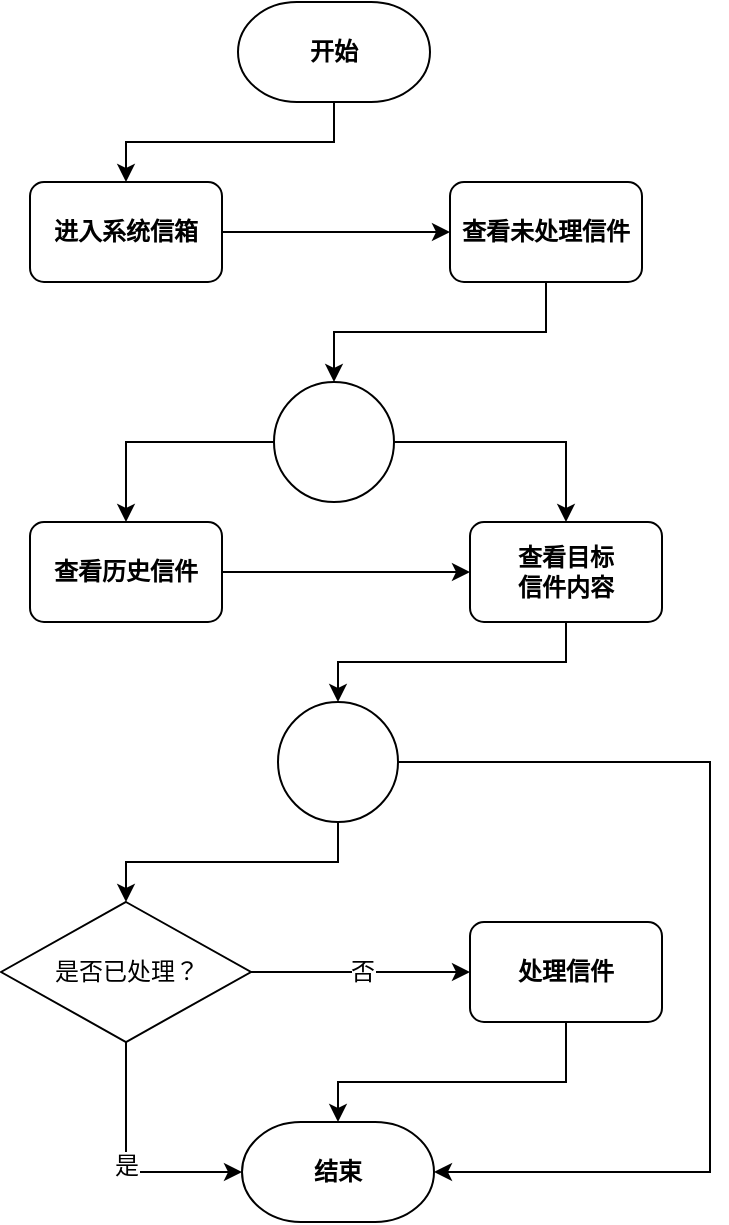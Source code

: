 <mxfile version="13.7.3" type="device"><diagram id="5VH593BgSbpg_E1WHyjB" name="第 1 页"><mxGraphModel dx="1037" dy="609" grid="1" gridSize="10" guides="1" tooltips="1" connect="1" arrows="1" fold="1" page="1" pageScale="1" pageWidth="827" pageHeight="1169" math="0" shadow="0"><root><mxCell id="0"/><mxCell id="1" parent="0"/><mxCell id="fruTUjLJEzpcpsjcOCLT-52" style="edgeStyle=orthogonalEdgeStyle;rounded=0;orthogonalLoop=1;jettySize=auto;html=1;exitX=0.5;exitY=1;exitDx=0;exitDy=0;exitPerimeter=0;entryX=0.5;entryY=0;entryDx=0;entryDy=0;fontSize=12;strokeWidth=1;" parent="1" source="fruTUjLJEzpcpsjcOCLT-31" target="fruTUjLJEzpcpsjcOCLT-32" edge="1"><mxGeometry relative="1" as="geometry"/></mxCell><mxCell id="fruTUjLJEzpcpsjcOCLT-31" value="开始" style="strokeWidth=1;html=1;shape=mxgraph.flowchart.terminator;whiteSpace=wrap;fontSize=12;fontStyle=1" parent="1" vertex="1"><mxGeometry x="364" y="350" width="96" height="50" as="geometry"/></mxCell><mxCell id="fruTUjLJEzpcpsjcOCLT-53" style="edgeStyle=orthogonalEdgeStyle;rounded=0;orthogonalLoop=1;jettySize=auto;html=1;exitX=1;exitY=0.5;exitDx=0;exitDy=0;entryX=0;entryY=0.5;entryDx=0;entryDy=0;fontSize=12;strokeWidth=1;" parent="1" source="fruTUjLJEzpcpsjcOCLT-32" target="fruTUjLJEzpcpsjcOCLT-37" edge="1"><mxGeometry relative="1" as="geometry"/></mxCell><mxCell id="fruTUjLJEzpcpsjcOCLT-32" value="进入系统信箱" style="rounded=1;whiteSpace=wrap;html=1;absoluteArcSize=1;arcSize=14;strokeWidth=1;fontSize=12;fontStyle=1" parent="1" vertex="1"><mxGeometry x="260" y="440" width="96" height="50" as="geometry"/></mxCell><mxCell id="fruTUjLJEzpcpsjcOCLT-51" style="edgeStyle=orthogonalEdgeStyle;rounded=0;orthogonalLoop=1;jettySize=auto;html=1;exitX=0.5;exitY=1;exitDx=0;exitDy=0;entryX=0.5;entryY=0;entryDx=0;entryDy=0;entryPerimeter=0;fontSize=12;strokeWidth=1;" parent="1" source="fruTUjLJEzpcpsjcOCLT-37" target="fruTUjLJEzpcpsjcOCLT-40" edge="1"><mxGeometry relative="1" as="geometry"/></mxCell><mxCell id="fruTUjLJEzpcpsjcOCLT-37" value="查看未处理信件" style="rounded=1;whiteSpace=wrap;html=1;absoluteArcSize=1;arcSize=14;strokeWidth=1;fontSize=12;fontStyle=1" parent="1" vertex="1"><mxGeometry x="470" y="440" width="96" height="50" as="geometry"/></mxCell><mxCell id="fruTUjLJEzpcpsjcOCLT-50" value="" style="edgeStyle=orthogonalEdgeStyle;rounded=0;orthogonalLoop=1;jettySize=auto;html=1;fontSize=12;strokeWidth=1;" parent="1" source="fruTUjLJEzpcpsjcOCLT-39" target="fruTUjLJEzpcpsjcOCLT-44" edge="1"><mxGeometry relative="1" as="geometry"/></mxCell><mxCell id="fruTUjLJEzpcpsjcOCLT-39" value="查看历史信件" style="rounded=1;whiteSpace=wrap;html=1;absoluteArcSize=1;arcSize=14;strokeWidth=1;fontSize=12;fontStyle=1" parent="1" vertex="1"><mxGeometry x="260" y="610" width="96" height="50" as="geometry"/></mxCell><mxCell id="fruTUjLJEzpcpsjcOCLT-43" style="edgeStyle=orthogonalEdgeStyle;rounded=0;orthogonalLoop=1;jettySize=auto;html=1;exitX=0;exitY=0.5;exitDx=0;exitDy=0;exitPerimeter=0;entryX=0.5;entryY=0;entryDx=0;entryDy=0;fontSize=12;strokeWidth=1;" parent="1" source="fruTUjLJEzpcpsjcOCLT-40" target="fruTUjLJEzpcpsjcOCLT-39" edge="1"><mxGeometry relative="1" as="geometry"/></mxCell><mxCell id="fruTUjLJEzpcpsjcOCLT-45" style="edgeStyle=orthogonalEdgeStyle;rounded=0;orthogonalLoop=1;jettySize=auto;html=1;exitX=1;exitY=0.5;exitDx=0;exitDy=0;exitPerimeter=0;fontSize=12;strokeWidth=1;" parent="1" source="fruTUjLJEzpcpsjcOCLT-40" target="fruTUjLJEzpcpsjcOCLT-44" edge="1"><mxGeometry relative="1" as="geometry"/></mxCell><mxCell id="fruTUjLJEzpcpsjcOCLT-40" value="" style="verticalLabelPosition=bottom;verticalAlign=top;html=1;shape=mxgraph.flowchart.on-page_reference;strokeWidth=1;fontSize=12;" parent="1" vertex="1"><mxGeometry x="382" y="540" width="60" height="60" as="geometry"/></mxCell><mxCell id="fruTUjLJEzpcpsjcOCLT-55" style="edgeStyle=orthogonalEdgeStyle;rounded=0;orthogonalLoop=1;jettySize=auto;html=1;exitX=0.5;exitY=1;exitDx=0;exitDy=0;entryX=0.5;entryY=0;entryDx=0;entryDy=0;entryPerimeter=0;fontSize=12;strokeWidth=1;" parent="1" source="fruTUjLJEzpcpsjcOCLT-44" target="fruTUjLJEzpcpsjcOCLT-49" edge="1"><mxGeometry relative="1" as="geometry"/></mxCell><mxCell id="fruTUjLJEzpcpsjcOCLT-44" value="查看目标&lt;br&gt;信件内容" style="rounded=1;whiteSpace=wrap;html=1;absoluteArcSize=1;arcSize=14;strokeWidth=1;fontSize=12;fontStyle=1" parent="1" vertex="1"><mxGeometry x="480" y="610" width="96" height="50" as="geometry"/></mxCell><mxCell id="fruTUjLJEzpcpsjcOCLT-59" style="edgeStyle=orthogonalEdgeStyle;rounded=0;orthogonalLoop=1;jettySize=auto;html=1;exitX=0.5;exitY=1;exitDx=0;exitDy=0;exitPerimeter=0;entryX=0.5;entryY=0;entryDx=0;entryDy=0;entryPerimeter=0;fontSize=12;strokeWidth=1;" parent="1" source="fruTUjLJEzpcpsjcOCLT-49" target="fruTUjLJEzpcpsjcOCLT-57" edge="1"><mxGeometry relative="1" as="geometry"/></mxCell><mxCell id="fruTUjLJEzpcpsjcOCLT-63" style="edgeStyle=orthogonalEdgeStyle;rounded=0;orthogonalLoop=1;jettySize=auto;html=1;exitX=1;exitY=0.5;exitDx=0;exitDy=0;exitPerimeter=0;entryX=1;entryY=0.5;entryDx=0;entryDy=0;entryPerimeter=0;fontSize=12;strokeWidth=1;" parent="1" source="fruTUjLJEzpcpsjcOCLT-49" target="fruTUjLJEzpcpsjcOCLT-58" edge="1"><mxGeometry relative="1" as="geometry"><Array as="points"><mxPoint x="600" y="730"/><mxPoint x="600" y="935"/></Array></mxGeometry></mxCell><mxCell id="fruTUjLJEzpcpsjcOCLT-49" value="" style="verticalLabelPosition=bottom;verticalAlign=top;html=1;shape=mxgraph.flowchart.on-page_reference;strokeWidth=1;fontSize=12;" parent="1" vertex="1"><mxGeometry x="384" y="700" width="60" height="60" as="geometry"/></mxCell><mxCell id="fruTUjLJEzpcpsjcOCLT-62" style="edgeStyle=orthogonalEdgeStyle;rounded=0;orthogonalLoop=1;jettySize=auto;html=1;exitX=0.5;exitY=1;exitDx=0;exitDy=0;entryX=0.5;entryY=0;entryDx=0;entryDy=0;entryPerimeter=0;fontSize=12;strokeWidth=1;" parent="1" source="fruTUjLJEzpcpsjcOCLT-56" target="fruTUjLJEzpcpsjcOCLT-58" edge="1"><mxGeometry relative="1" as="geometry"><Array as="points"><mxPoint x="528" y="890"/><mxPoint x="414" y="890"/></Array></mxGeometry></mxCell><mxCell id="fruTUjLJEzpcpsjcOCLT-56" value="处理信件" style="rounded=1;whiteSpace=wrap;html=1;absoluteArcSize=1;arcSize=14;strokeWidth=1;fontSize=12;fontStyle=1" parent="1" vertex="1"><mxGeometry x="480" y="810" width="96" height="50" as="geometry"/></mxCell><mxCell id="fruTUjLJEzpcpsjcOCLT-60" value="否" style="edgeStyle=orthogonalEdgeStyle;rounded=0;orthogonalLoop=1;jettySize=auto;html=1;fontSize=12;strokeWidth=1;" parent="1" source="fruTUjLJEzpcpsjcOCLT-57" target="fruTUjLJEzpcpsjcOCLT-56" edge="1"><mxGeometry relative="1" as="geometry"/></mxCell><mxCell id="fruTUjLJEzpcpsjcOCLT-61" value="是" style="edgeStyle=orthogonalEdgeStyle;rounded=0;orthogonalLoop=1;jettySize=auto;html=1;exitX=0.5;exitY=1;exitDx=0;exitDy=0;exitPerimeter=0;entryX=0;entryY=0.5;entryDx=0;entryDy=0;entryPerimeter=0;fontSize=12;strokeWidth=1;" parent="1" source="fruTUjLJEzpcpsjcOCLT-57" target="fruTUjLJEzpcpsjcOCLT-58" edge="1"><mxGeometry relative="1" as="geometry"/></mxCell><mxCell id="fruTUjLJEzpcpsjcOCLT-57" value="是否已处理？" style="strokeWidth=1;html=1;shape=mxgraph.flowchart.decision;whiteSpace=wrap;fontSize=12;" parent="1" vertex="1"><mxGeometry x="245.5" y="800" width="125" height="70" as="geometry"/></mxCell><mxCell id="fruTUjLJEzpcpsjcOCLT-58" value="结束" style="strokeWidth=1;html=1;shape=mxgraph.flowchart.terminator;whiteSpace=wrap;fontSize=12;fontStyle=1" parent="1" vertex="1"><mxGeometry x="366" y="910" width="96" height="50" as="geometry"/></mxCell></root></mxGraphModel></diagram></mxfile>